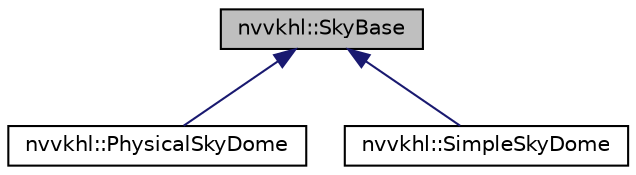 digraph "nvvkhl::SkyBase"
{
 // LATEX_PDF_SIZE
  edge [fontname="Helvetica",fontsize="10",labelfontname="Helvetica",labelfontsize="10"];
  node [fontname="Helvetica",fontsize="10",shape=record];
  Node1 [label="nvvkhl::SkyBase",height=0.2,width=0.4,color="black", fillcolor="grey75", style="filled", fontcolor="black",tooltip=" "];
  Node1 -> Node2 [dir="back",color="midnightblue",fontsize="10",style="solid",fontname="Helvetica"];
  Node2 [label="nvvkhl::PhysicalSkyDome",height=0.2,width=0.4,color="black", fillcolor="white", style="filled",URL="$classnvvkhl_1_1_physical_sky_dome.html",tooltip=" "];
  Node1 -> Node3 [dir="back",color="midnightblue",fontsize="10",style="solid",fontname="Helvetica"];
  Node3 [label="nvvkhl::SimpleSkyDome",height=0.2,width=0.4,color="black", fillcolor="white", style="filled",URL="$classnvvkhl_1_1_simple_sky_dome.html",tooltip=" "];
}
